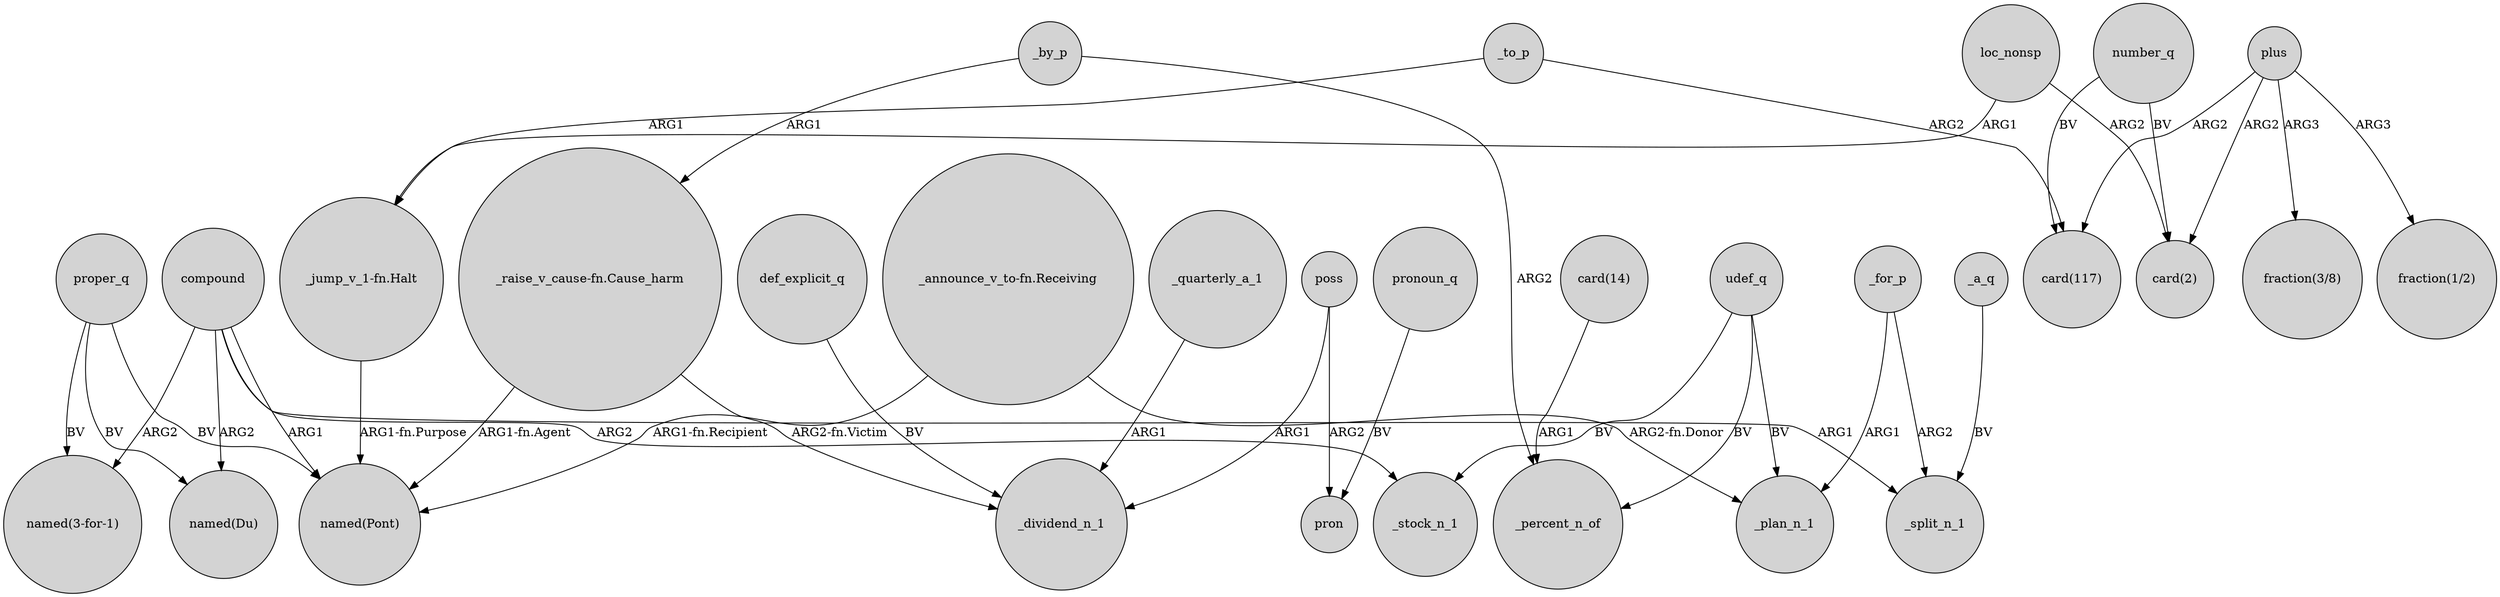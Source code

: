 digraph {
	node [shape=circle style=filled]
	compound -> "named(Du)" [label=ARG2]
	"_raise_v_cause-fn.Cause_harm" -> _dividend_n_1 [label="ARG2-fn.Victim"]
	number_q -> "card(2)" [label=BV]
	loc_nonsp -> "card(2)" [label=ARG2]
	_by_p -> _percent_n_of [label=ARG2]
	poss -> _dividend_n_1 [label=ARG1]
	proper_q -> "named(Du)" [label=BV]
	number_q -> "card(117)" [label=BV]
	loc_nonsp -> "_jump_v_1-fn.Halt" [label=ARG1]
	def_explicit_q -> _dividend_n_1 [label=BV]
	compound -> _split_n_1 [label=ARG1]
	"_announce_v_to-fn.Receiving" -> _plan_n_1 [label="ARG2-fn.Donor"]
	_for_p -> _split_n_1 [label=ARG2]
	"_raise_v_cause-fn.Cause_harm" -> "named(Pont)" [label="ARG1-fn.Agent"]
	plus -> "card(117)" [label=ARG2]
	compound -> "named(Pont)" [label=ARG1]
	proper_q -> "named(3-for-1)" [label=BV]
	"_announce_v_to-fn.Receiving" -> "named(Pont)" [label="ARG1-fn.Recipient"]
	pronoun_q -> pron [label=BV]
	proper_q -> "named(Pont)" [label=BV]
	poss -> pron [label=ARG2]
	udef_q -> _stock_n_1 [label=BV]
	"card(14)" -> _percent_n_of [label=ARG1]
	udef_q -> _percent_n_of [label=BV]
	compound -> _stock_n_1 [label=ARG2]
	_quarterly_a_1 -> _dividend_n_1 [label=ARG1]
	plus -> "fraction(3/8)" [label=ARG3]
	"_jump_v_1-fn.Halt" -> "named(Pont)" [label="ARG1-fn.Purpose"]
	plus -> "card(2)" [label=ARG2]
	_for_p -> _plan_n_1 [label=ARG1]
	_a_q -> _split_n_1 [label=BV]
	_to_p -> "card(117)" [label=ARG2]
	_by_p -> "_raise_v_cause-fn.Cause_harm" [label=ARG1]
	compound -> "named(3-for-1)" [label=ARG2]
	udef_q -> _plan_n_1 [label=BV]
	_to_p -> "_jump_v_1-fn.Halt" [label=ARG1]
	plus -> "fraction(1/2)" [label=ARG3]
}
